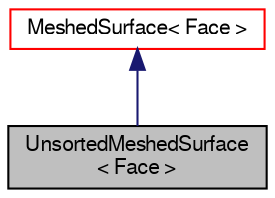 digraph "UnsortedMeshedSurface&lt; Face &gt;"
{
  bgcolor="transparent";
  edge [fontname="FreeSans",fontsize="10",labelfontname="FreeSans",labelfontsize="10"];
  node [fontname="FreeSans",fontsize="10",shape=record];
  Node1 [label="UnsortedMeshedSurface\l\< Face \>",height=0.2,width=0.4,color="black", fillcolor="grey75", style="filled" fontcolor="black"];
  Node2 -> Node1 [dir="back",color="midnightblue",fontsize="10",style="solid",fontname="FreeSans"];
  Node2 [label="MeshedSurface\< Face \>",height=0.2,width=0.4,color="red",URL="$a01422.html",tooltip="A surface geometry mesh with zone information, not to be confused with the similarly named surfaceMes..."];
}
